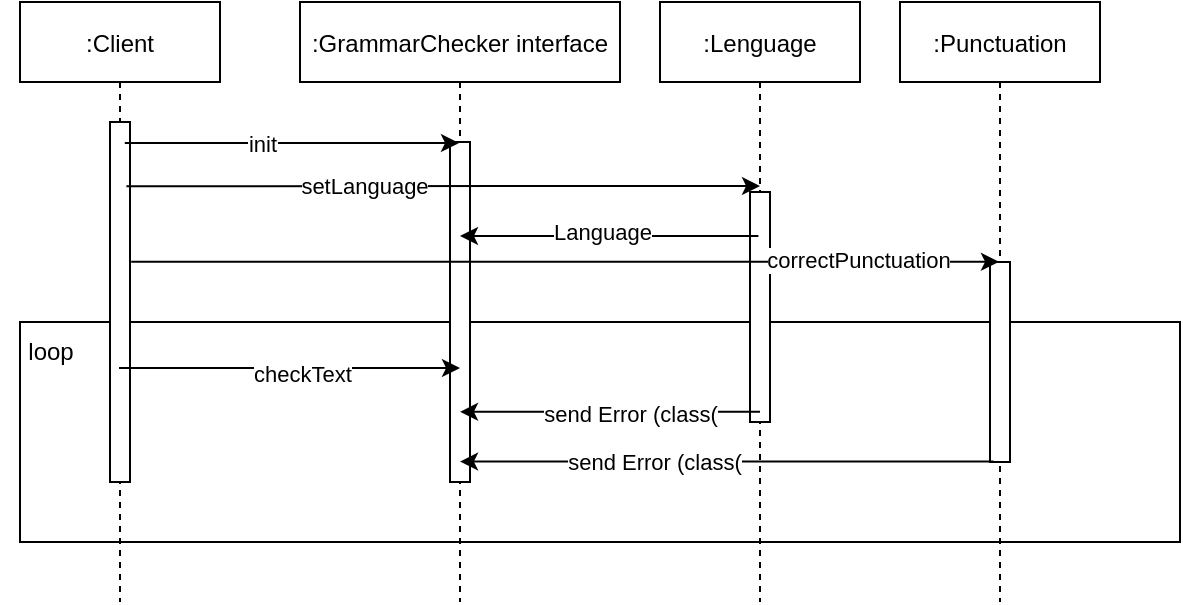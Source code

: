 <mxfile version="20.6.0" type="github">
  <diagram id="kgpKYQtTHZ0yAKxKKP6v" name="Page-1">
    <mxGraphModel dx="1038" dy="521" grid="1" gridSize="10" guides="1" tooltips="1" connect="1" arrows="1" fold="1" page="1" pageScale="1" pageWidth="850" pageHeight="1100" math="0" shadow="0">
      <root>
        <mxCell id="0" />
        <mxCell id="1" parent="0" />
        <mxCell id="mrVHUTNCxFi9KoaVclq3-22" value="" style="rounded=0;whiteSpace=wrap;html=1;" vertex="1" parent="1">
          <mxGeometry x="120" y="240" width="580" height="110" as="geometry" />
        </mxCell>
        <mxCell id="3nuBFxr9cyL0pnOWT2aG-1" value=":Client" style="shape=umlLifeline;perimeter=lifelinePerimeter;container=1;collapsible=0;recursiveResize=0;rounded=0;shadow=0;strokeWidth=1;" parent="1" vertex="1">
          <mxGeometry x="120" y="80" width="100" height="300" as="geometry" />
        </mxCell>
        <mxCell id="3nuBFxr9cyL0pnOWT2aG-2" value="" style="points=[];perimeter=orthogonalPerimeter;rounded=0;shadow=0;strokeWidth=1;" parent="3nuBFxr9cyL0pnOWT2aG-1" vertex="1">
          <mxGeometry x="45" y="60" width="10" height="180" as="geometry" />
        </mxCell>
        <mxCell id="3nuBFxr9cyL0pnOWT2aG-5" value=":GrammarChecker interface" style="shape=umlLifeline;perimeter=lifelinePerimeter;container=1;collapsible=0;recursiveResize=0;rounded=0;shadow=0;strokeWidth=1;" parent="1" vertex="1">
          <mxGeometry x="260" y="80" width="160" height="300" as="geometry" />
        </mxCell>
        <mxCell id="mrVHUTNCxFi9KoaVclq3-10" value="" style="points=[];perimeter=orthogonalPerimeter;rounded=0;shadow=0;strokeWidth=1;" vertex="1" parent="3nuBFxr9cyL0pnOWT2aG-5">
          <mxGeometry x="75" y="70" width="10" height="170" as="geometry" />
        </mxCell>
        <mxCell id="mrVHUTNCxFi9KoaVclq3-1" value=":Lenguage" style="shape=umlLifeline;perimeter=lifelinePerimeter;container=1;collapsible=0;recursiveResize=0;rounded=0;shadow=0;strokeWidth=1;" vertex="1" parent="1">
          <mxGeometry x="440" y="80" width="100" height="300" as="geometry" />
        </mxCell>
        <mxCell id="mrVHUTNCxFi9KoaVclq3-2" value="" style="points=[];perimeter=orthogonalPerimeter;rounded=0;shadow=0;strokeWidth=1;" vertex="1" parent="mrVHUTNCxFi9KoaVclq3-1">
          <mxGeometry x="45" y="95" width="10" height="115" as="geometry" />
        </mxCell>
        <mxCell id="mrVHUTNCxFi9KoaVclq3-3" value=":Punctuation" style="shape=umlLifeline;perimeter=lifelinePerimeter;container=1;collapsible=0;recursiveResize=0;rounded=0;shadow=0;strokeWidth=1;" vertex="1" parent="1">
          <mxGeometry x="560" y="80" width="100" height="300" as="geometry" />
        </mxCell>
        <mxCell id="mrVHUTNCxFi9KoaVclq3-4" value="" style="points=[];perimeter=orthogonalPerimeter;rounded=0;shadow=0;strokeWidth=1;" vertex="1" parent="mrVHUTNCxFi9KoaVclq3-3">
          <mxGeometry x="45" y="130" width="10" height="100" as="geometry" />
        </mxCell>
        <mxCell id="mrVHUTNCxFi9KoaVclq3-5" value="" style="endArrow=classic;html=1;rounded=0;exitX=0.532;exitY=0.307;exitDx=0;exitDy=0;exitPerimeter=0;" edge="1" parent="1" source="3nuBFxr9cyL0pnOWT2aG-1">
          <mxGeometry width="50" height="50" relative="1" as="geometry">
            <mxPoint x="400" y="300" as="sourcePoint" />
            <mxPoint x="490" y="172" as="targetPoint" />
          </mxGeometry>
        </mxCell>
        <mxCell id="mrVHUTNCxFi9KoaVclq3-9" value="setLanguage" style="edgeLabel;html=1;align=center;verticalAlign=middle;resizable=0;points=[];" vertex="1" connectable="0" parent="mrVHUTNCxFi9KoaVclq3-5">
          <mxGeometry x="-0.388" relative="1" as="geometry">
            <mxPoint x="22" as="offset" />
          </mxGeometry>
        </mxCell>
        <mxCell id="mrVHUTNCxFi9KoaVclq3-7" value="" style="endArrow=classic;html=1;rounded=0;exitX=0.524;exitY=0.235;exitDx=0;exitDy=0;exitPerimeter=0;" edge="1" parent="1" source="3nuBFxr9cyL0pnOWT2aG-1" target="3nuBFxr9cyL0pnOWT2aG-5">
          <mxGeometry width="50" height="50" relative="1" as="geometry">
            <mxPoint x="400" y="300" as="sourcePoint" />
            <mxPoint x="450" y="250" as="targetPoint" />
          </mxGeometry>
        </mxCell>
        <mxCell id="mrVHUTNCxFi9KoaVclq3-8" value="init" style="edgeLabel;html=1;align=center;verticalAlign=middle;resizable=0;points=[];" vertex="1" connectable="0" parent="mrVHUTNCxFi9KoaVclq3-7">
          <mxGeometry x="0.185" relative="1" as="geometry">
            <mxPoint x="-31" as="offset" />
          </mxGeometry>
        </mxCell>
        <mxCell id="mrVHUTNCxFi9KoaVclq3-11" value="" style="endArrow=classic;html=1;rounded=0;exitX=0.492;exitY=0.39;exitDx=0;exitDy=0;exitPerimeter=0;" edge="1" parent="1" source="mrVHUTNCxFi9KoaVclq3-1" target="3nuBFxr9cyL0pnOWT2aG-5">
          <mxGeometry width="50" height="50" relative="1" as="geometry">
            <mxPoint x="400" y="300" as="sourcePoint" />
            <mxPoint x="450" y="250" as="targetPoint" />
          </mxGeometry>
        </mxCell>
        <mxCell id="mrVHUTNCxFi9KoaVclq3-12" value="Language" style="edgeLabel;html=1;align=center;verticalAlign=middle;resizable=0;points=[];" vertex="1" connectable="0" parent="mrVHUTNCxFi9KoaVclq3-11">
          <mxGeometry x="0.307" y="1" relative="1" as="geometry">
            <mxPoint x="19" y="-3" as="offset" />
          </mxGeometry>
        </mxCell>
        <mxCell id="mrVHUTNCxFi9KoaVclq3-13" value="" style="endArrow=classic;html=1;rounded=0;exitX=0.556;exitY=0.433;exitDx=0;exitDy=0;exitPerimeter=0;" edge="1" parent="1" source="3nuBFxr9cyL0pnOWT2aG-1" target="mrVHUTNCxFi9KoaVclq3-3">
          <mxGeometry width="50" height="50" relative="1" as="geometry">
            <mxPoint x="400" y="300" as="sourcePoint" />
            <mxPoint x="450" y="250" as="targetPoint" />
          </mxGeometry>
        </mxCell>
        <mxCell id="mrVHUTNCxFi9KoaVclq3-14" value="correctPunctuation" style="edgeLabel;html=1;align=center;verticalAlign=middle;resizable=0;points=[];" vertex="1" connectable="0" parent="mrVHUTNCxFi9KoaVclq3-13">
          <mxGeometry x="0.755" y="1" relative="1" as="geometry">
            <mxPoint x="-17" as="offset" />
          </mxGeometry>
        </mxCell>
        <mxCell id="mrVHUTNCxFi9KoaVclq3-15" value="" style="endArrow=classic;html=1;rounded=0;" edge="1" parent="1">
          <mxGeometry width="50" height="50" relative="1" as="geometry">
            <mxPoint x="169.5" y="263" as="sourcePoint" />
            <mxPoint x="340" y="263" as="targetPoint" />
          </mxGeometry>
        </mxCell>
        <mxCell id="mrVHUTNCxFi9KoaVclq3-16" value="checkText" style="edgeLabel;html=1;align=center;verticalAlign=middle;resizable=0;points=[];" vertex="1" connectable="0" parent="mrVHUTNCxFi9KoaVclq3-15">
          <mxGeometry x="0.43" y="-3" relative="1" as="geometry">
            <mxPoint x="-31" as="offset" />
          </mxGeometry>
        </mxCell>
        <mxCell id="mrVHUTNCxFi9KoaVclq3-17" value="" style="endArrow=classic;html=1;rounded=0;exitX=0.5;exitY=0.683;exitDx=0;exitDy=0;exitPerimeter=0;" edge="1" parent="1" source="mrVHUTNCxFi9KoaVclq3-1" target="3nuBFxr9cyL0pnOWT2aG-5">
          <mxGeometry width="50" height="50" relative="1" as="geometry">
            <mxPoint x="400" y="300" as="sourcePoint" />
            <mxPoint x="450" y="250" as="targetPoint" />
          </mxGeometry>
        </mxCell>
        <mxCell id="mrVHUTNCxFi9KoaVclq3-19" value="send Error (class(" style="edgeLabel;html=1;align=center;verticalAlign=middle;resizable=0;points=[];" vertex="1" connectable="0" parent="mrVHUTNCxFi9KoaVclq3-17">
          <mxGeometry x="-0.128" y="1" relative="1" as="geometry">
            <mxPoint as="offset" />
          </mxGeometry>
        </mxCell>
        <mxCell id="mrVHUTNCxFi9KoaVclq3-18" value="" style="endArrow=classic;html=1;rounded=0;exitX=0.468;exitY=0.766;exitDx=0;exitDy=0;exitPerimeter=0;" edge="1" parent="1" source="mrVHUTNCxFi9KoaVclq3-3" target="3nuBFxr9cyL0pnOWT2aG-5">
          <mxGeometry width="50" height="50" relative="1" as="geometry">
            <mxPoint x="400" y="300" as="sourcePoint" />
            <mxPoint x="450" y="250" as="targetPoint" />
          </mxGeometry>
        </mxCell>
        <mxCell id="mrVHUTNCxFi9KoaVclq3-20" value="send Error (class(" style="edgeLabel;html=1;align=center;verticalAlign=middle;resizable=0;points=[];" vertex="1" connectable="0" parent="mrVHUTNCxFi9KoaVclq3-18">
          <mxGeometry x="0.275" relative="1" as="geometry">
            <mxPoint as="offset" />
          </mxGeometry>
        </mxCell>
        <mxCell id="mrVHUTNCxFi9KoaVclq3-23" value="loop" style="text;html=1;align=center;verticalAlign=middle;resizable=0;points=[];autosize=1;strokeColor=none;fillColor=none;" vertex="1" parent="1">
          <mxGeometry x="110" y="240" width="50" height="30" as="geometry" />
        </mxCell>
      </root>
    </mxGraphModel>
  </diagram>
</mxfile>
